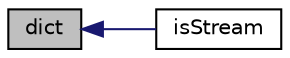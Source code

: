 digraph "dict"
{
  bgcolor="transparent";
  edge [fontname="Helvetica",fontsize="10",labelfontname="Helvetica",labelfontsize="10"];
  node [fontname="Helvetica",fontsize="10",shape=record];
  rankdir="LR";
  Node1 [label="dict",height=0.2,width=0.4,color="black", fillcolor="grey75", style="filled", fontcolor="black"];
  Node1 -> Node2 [dir="back",color="midnightblue",fontsize="10",style="solid",fontname="Helvetica"];
  Node2 [label="isStream",height=0.2,width=0.4,color="black",URL="$a01968.html#ace9fd8110363e0f4e3afe8f688253825",tooltip="Return true because this entry is a stream. "];
}
